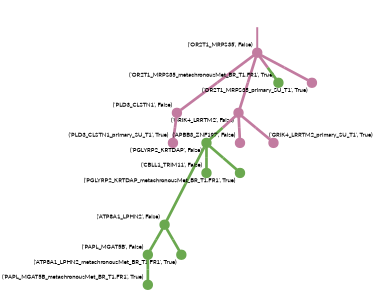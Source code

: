 strict digraph  {
graph[splines=false]; nodesep=0.7; rankdir=TB; ranksep=0.6; forcelabels=true; dpi=600; size=2.5;
0 [color="#c27ba0ff", fillcolor="#c27ba0ff", fixedsize=true, fontname=Lato, fontsize="12pt", height="0.25", label="", penwidth=3, shape=circle, style=filled, xlabel="('OR2T1_MRPS35', False)"];
2 [color="#c27ba0ff", fillcolor="#c27ba0ff", fixedsize=true, fontname=Lato, fontsize="12pt", height="0.25", label="", penwidth=3, shape=circle, style=filled, xlabel="('PLD3_CLSTN1', False)"];
3 [color="#c27ba0ff", fillcolor="#c27ba0ff", fixedsize=true, fontname=Lato, fontsize="12pt", height="0.25", label="", penwidth=3, shape=circle, style=filled, xlabel="('GRIK4_LRRTM2', False)"];
8 [color="#6aa84fff", fillcolor="#6aa84fff", fixedsize=true, fontname=Lato, fontsize="12pt", height="0.25", label="", penwidth=3, shape=circle, style=filled, xlabel="('OR2T1_MRPS35_metachronousMet_BR_T1.FR1', True)"];
12 [color="#c27ba0ff", fillcolor="#c27ba0ff", fixedsize=true, fontname=Lato, fontsize="12pt", height="0.25", label="", penwidth=3, shape=circle, style=filled, xlabel="('OR2T1_MRPS35_primary_SU_T1', True)"];
1 [color="#6aa84fff", fillcolor="#6aa84fff", fixedsize=true, fontname=Lato, fontsize="12pt", height="0.25", label="", penwidth=3, shape=circle, style=filled, xlabel="('ATP8A1_LPHN2', False)"];
6 [color="#6aa84fff", fillcolor="#6aa84fff", fixedsize=true, fontname=Lato, fontsize="12pt", height="0.25", label="", penwidth=3, shape=circle, style=filled, xlabel="('PAPL_MGAT5B', False)"];
9 [color="#6aa84fff", fillcolor="#6aa84fff", fixedsize=true, fontname=Lato, fontsize="12pt", height="0.25", label="", penwidth=3, shape=circle, style=filled, xlabel="('ATP8A1_LPHN2_metachronousMet_BR_T1.FR1', True)"];
13 [color="#c27ba0ff", fillcolor="#c27ba0ff", fixedsize=true, fontname=Lato, fontsize="12pt", height="0.25", label="", penwidth=3, shape=circle, style=filled, xlabel="('PLD3_CLSTN1_primary_SU_T1', True)"];
5 [color="#6aa84fff", fillcolor="#6aa84fff", fixedsize=true, fontname=Lato, fontsize="12pt", height="0.25", label="", penwidth=3, shape=circle, style=filled, xlabel="('PGLYRP2_KRTDAP', False)"];
7 [color="#c27ba0ff", fillcolor="#c27ba0ff", fixedsize=true, fontname=Lato, fontsize="12pt", height="0.25", label="", penwidth=3, shape=circle, style=filled, xlabel="('APBB3_ZNF197', False)"];
14 [color="#c27ba0ff", fillcolor="#c27ba0ff", fixedsize=true, fontname=Lato, fontsize="12pt", height="0.25", label="", penwidth=3, shape=circle, style=filled, xlabel="('GRIK4_LRRTM2_primary_SU_T1', True)"];
4 [color="#6aa84fff", fillcolor="#6aa84fff", fixedsize=true, fontname=Lato, fontsize="12pt", height="0.25", label="", penwidth=3, shape=circle, style=filled, xlabel="('CBLL1_TRIM11', False)"];
10 [color="#6aa84fff", fillcolor="#6aa84fff", fixedsize=true, fontname=Lato, fontsize="12pt", height="0.25", label="", penwidth=3, shape=circle, style=filled, xlabel="('PGLYRP2_KRTDAP_metachronousMet_BR_T1.FR1', True)"];
11 [color="#6aa84fff", fillcolor="#6aa84fff", fixedsize=true, fontname=Lato, fontsize="12pt", height="0.25", label="", penwidth=3, shape=circle, style=filled, xlabel="('PAPL_MGAT5B_metachronousMet_BR_T1.FR1', True)"];
normal [label="", penwidth=3, style=invis, xlabel="('OR2T1_MRPS35', False)"];
0 -> 2  [arrowsize=0, color="#c27ba0ff;0.5:#c27ba0ff", minlen="2.875", penwidth="5.5", style=solid];
0 -> 3  [arrowsize=0, color="#c27ba0ff;0.5:#c27ba0ff", minlen="2.2916667461395264", penwidth="5.5", style=solid];
0 -> 8  [arrowsize=0, color="#c27ba0ff;0.5:#6aa84fff", minlen="1.1041666269302368", penwidth="5.5", style=solid];
0 -> 12  [arrowsize=0, color="#c27ba0ff;0.5:#c27ba0ff", minlen="1.1041666269302368", penwidth="5.5", style=solid];
2 -> 13  [arrowsize=0, color="#c27ba0ff;0.5:#c27ba0ff", minlen="1.1041666269302368", penwidth="5.5", style=solid];
3 -> 5  [arrowsize=0, color="#c27ba0ff;0.5:#6aa84fff", minlen="1.5", penwidth="5.5", style=solid];
3 -> 7  [arrowsize=0, color="#c27ba0ff;0.5:#c27ba0ff", minlen="1.2083333730697632", penwidth="5.5", style=solid];
3 -> 14  [arrowsize=0, color="#c27ba0ff;0.5:#c27ba0ff", minlen="1.1041666269302368", penwidth="5.5", style=solid];
1 -> 6  [arrowsize=0, color="#6aa84fff;0.5:#6aa84fff", minlen="1.2083333730697632", penwidth="5.5", style=solid];
1 -> 9  [arrowsize=0, color="#6aa84fff;0.5:#6aa84fff", minlen="1.1041666269302368", penwidth="5.5", style=solid];
6 -> 11  [arrowsize=0, color="#6aa84fff;0.5:#6aa84fff", minlen="1.1041666269302368", penwidth="5.5", style=solid];
5 -> 1  [arrowsize=0, color="#6aa84fff;0.5:#6aa84fff", minlen="3.0", penwidth="5.5", style=solid];
5 -> 4  [arrowsize=0, color="#6aa84fff;0.5:#6aa84fff", minlen="1.5", penwidth="5.5", style=solid];
5 -> 10  [arrowsize=0, color="#6aa84fff;0.5:#6aa84fff", minlen="1.1041666269302368", penwidth="5.5", style=solid];
normal -> 0  [arrowsize=0, color="#c27ba0ff", label="", penwidth=4, style=solid];
}
